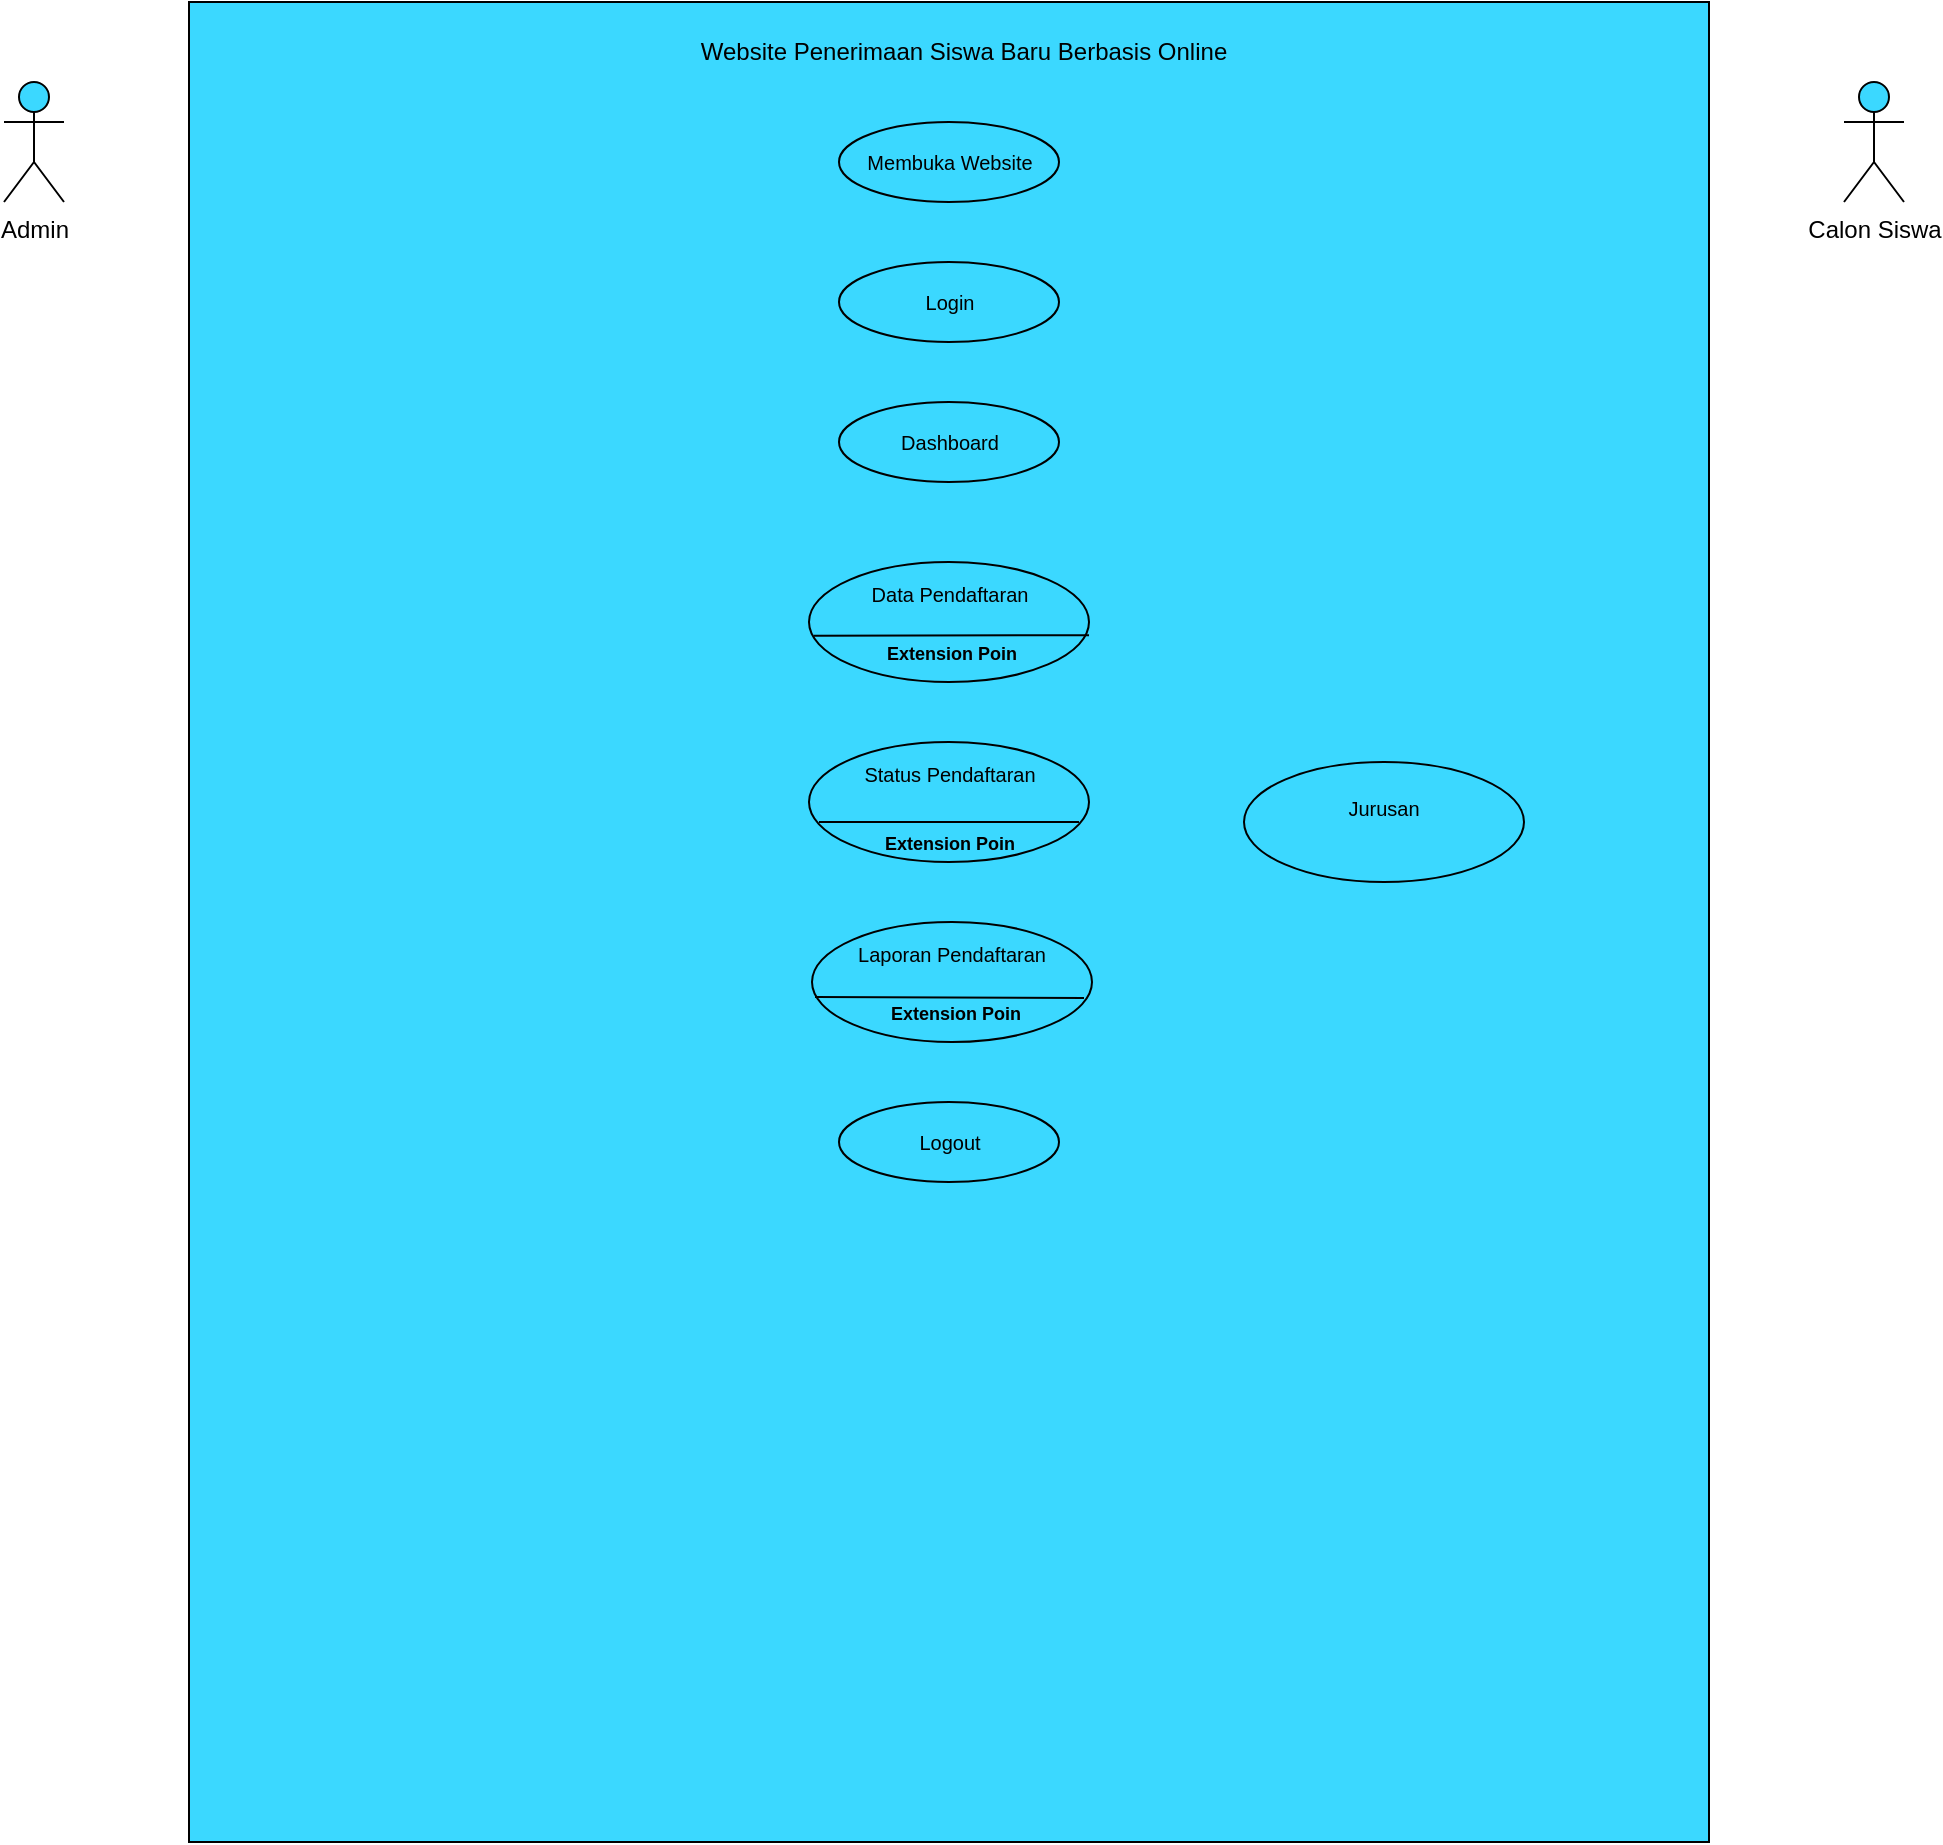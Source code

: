 <mxfile version="20.0.4" type="github">
  <diagram id="xzFoUq4s8zxth7CcR7iU" name="Page-1">
    <mxGraphModel dx="1422" dy="754" grid="1" gridSize="10" guides="1" tooltips="1" connect="1" arrows="1" fold="1" page="1" pageScale="1" pageWidth="827" pageHeight="1169" math="0" shadow="0">
      <root>
        <mxCell id="0" />
        <mxCell id="1" parent="0" />
        <mxCell id="H82SIsyJsCoQ4RJKaOSr-1" value="Admin" style="shape=umlActor;verticalLabelPosition=bottom;verticalAlign=top;html=1;outlineConnect=0;fillColor=#3BD8FF;" parent="1" vertex="1">
          <mxGeometry x="150" y="150" width="30" height="60" as="geometry" />
        </mxCell>
        <mxCell id="H82SIsyJsCoQ4RJKaOSr-2" value="Calon Siswa" style="shape=umlActor;verticalLabelPosition=bottom;verticalAlign=top;html=1;outlineConnect=0;fillColor=#3BD8FF;" parent="1" vertex="1">
          <mxGeometry x="1070" y="150" width="30" height="60" as="geometry" />
        </mxCell>
        <mxCell id="H82SIsyJsCoQ4RJKaOSr-4" value="" style="rounded=0;whiteSpace=wrap;html=1;strokeColor=#000000;fillColor=#3BD8FF;" parent="1" vertex="1">
          <mxGeometry x="242.5" y="110" width="760" height="920" as="geometry" />
        </mxCell>
        <mxCell id="H82SIsyJsCoQ4RJKaOSr-5" value="Website Penerimaan Siswa Baru Berbasis Online" style="text;html=1;strokeColor=none;fillColor=none;align=center;verticalAlign=middle;whiteSpace=wrap;rounded=0;" parent="1" vertex="1">
          <mxGeometry x="440" y="120" width="380" height="30" as="geometry" />
        </mxCell>
        <mxCell id="H82SIsyJsCoQ4RJKaOSr-6" value="&lt;font style=&quot;font-size: 10px;&quot;&gt;Membuka Website&lt;/font&gt;" style="ellipse;whiteSpace=wrap;html=1;align=center;newEdgeStyle={&quot;edgeStyle&quot;:&quot;entityRelationEdgeStyle&quot;,&quot;startArrow&quot;:&quot;none&quot;,&quot;endArrow&quot;:&quot;none&quot;,&quot;segment&quot;:10,&quot;curved&quot;:1};treeFolding=1;treeMoving=1;strokeColor=#000000;fillColor=#3BD8FF;" parent="1" vertex="1">
          <mxGeometry x="567.5" y="170" width="110" height="40" as="geometry" />
        </mxCell>
        <mxCell id="H82SIsyJsCoQ4RJKaOSr-7" value="&lt;font style=&quot;font-size: 10px;&quot;&gt;Login&lt;/font&gt;" style="ellipse;whiteSpace=wrap;html=1;align=center;newEdgeStyle={&quot;edgeStyle&quot;:&quot;entityRelationEdgeStyle&quot;,&quot;startArrow&quot;:&quot;none&quot;,&quot;endArrow&quot;:&quot;none&quot;,&quot;segment&quot;:10,&quot;curved&quot;:1};treeFolding=1;treeMoving=1;strokeColor=#000000;fillColor=#3BD8FF;" parent="1" vertex="1">
          <mxGeometry x="567.5" y="240" width="110" height="40" as="geometry" />
        </mxCell>
        <mxCell id="H82SIsyJsCoQ4RJKaOSr-8" value="&lt;font style=&quot;font-size: 10px;&quot;&gt;Dashboard&lt;/font&gt;" style="ellipse;whiteSpace=wrap;html=1;align=center;newEdgeStyle={&quot;edgeStyle&quot;:&quot;entityRelationEdgeStyle&quot;,&quot;startArrow&quot;:&quot;none&quot;,&quot;endArrow&quot;:&quot;none&quot;,&quot;segment&quot;:10,&quot;curved&quot;:1};treeFolding=1;treeMoving=1;strokeColor=#000000;fillColor=#3BD8FF;" parent="1" vertex="1">
          <mxGeometry x="567.5" y="310" width="110" height="40" as="geometry" />
        </mxCell>
        <mxCell id="H82SIsyJsCoQ4RJKaOSr-9" value="&lt;font style=&quot;font-size: 10px;&quot;&gt;Data Pendaftaran&lt;br&gt;&lt;br&gt;&lt;br&gt;&lt;/font&gt;" style="ellipse;whiteSpace=wrap;html=1;align=center;newEdgeStyle={&quot;edgeStyle&quot;:&quot;entityRelationEdgeStyle&quot;,&quot;startArrow&quot;:&quot;none&quot;,&quot;endArrow&quot;:&quot;none&quot;,&quot;segment&quot;:10,&quot;curved&quot;:1};treeFolding=1;treeMoving=1;strokeColor=#000000;fillColor=#3BD8FF;" parent="1" vertex="1">
          <mxGeometry x="552.5" y="390" width="140" height="60" as="geometry" />
        </mxCell>
        <mxCell id="H82SIsyJsCoQ4RJKaOSr-12" value="&lt;span style=&quot;font-size: 10px;&quot;&gt;Logout&lt;/span&gt;" style="ellipse;whiteSpace=wrap;html=1;align=center;newEdgeStyle={&quot;edgeStyle&quot;:&quot;entityRelationEdgeStyle&quot;,&quot;startArrow&quot;:&quot;none&quot;,&quot;endArrow&quot;:&quot;none&quot;,&quot;segment&quot;:10,&quot;curved&quot;:1};treeFolding=1;treeMoving=1;strokeColor=#000000;fillColor=#3BD8FF;" parent="1" vertex="1">
          <mxGeometry x="567.5" y="660" width="110" height="40" as="geometry" />
        </mxCell>
        <mxCell id="H82SIsyJsCoQ4RJKaOSr-15" value="" style="endArrow=none;html=1;rounded=0;fontSize=10;exitX=0.017;exitY=0.615;exitDx=0;exitDy=0;exitPerimeter=0;entryX=1;entryY=0.61;entryDx=0;entryDy=0;entryPerimeter=0;" parent="1" source="H82SIsyJsCoQ4RJKaOSr-9" target="H82SIsyJsCoQ4RJKaOSr-9" edge="1">
          <mxGeometry width="50" height="50" relative="1" as="geometry">
            <mxPoint x="760" y="386" as="sourcePoint" />
            <mxPoint x="940" y="375" as="targetPoint" />
          </mxGeometry>
        </mxCell>
        <mxCell id="H82SIsyJsCoQ4RJKaOSr-16" value="&lt;b&gt;&lt;font style=&quot;font-size: 9px;&quot;&gt;Extension Poin&lt;/font&gt;&lt;/b&gt;" style="text;html=1;strokeColor=none;fillColor=none;align=center;verticalAlign=middle;whiteSpace=wrap;rounded=0;fontSize=10;" parent="1" vertex="1">
          <mxGeometry x="554" y="420" width="140" height="30" as="geometry" />
        </mxCell>
        <mxCell id="b-vWbvSDfBjsvnJ0sOcm-1" value="&lt;font style=&quot;font-size: 10px;&quot;&gt;Status Pendaftaran&lt;br&gt;&lt;br&gt;&lt;br&gt;&lt;/font&gt;" style="ellipse;whiteSpace=wrap;html=1;align=center;newEdgeStyle={&quot;edgeStyle&quot;:&quot;entityRelationEdgeStyle&quot;,&quot;startArrow&quot;:&quot;none&quot;,&quot;endArrow&quot;:&quot;none&quot;,&quot;segment&quot;:10,&quot;curved&quot;:1};treeFolding=1;treeMoving=1;strokeColor=#000000;fillColor=#3BD8FF;" vertex="1" parent="1">
          <mxGeometry x="552.5" y="480" width="140" height="60" as="geometry" />
        </mxCell>
        <mxCell id="b-vWbvSDfBjsvnJ0sOcm-4" value="" style="endArrow=none;html=1;rounded=0;" edge="1" parent="1">
          <mxGeometry width="50" height="50" relative="1" as="geometry">
            <mxPoint x="557.5" y="520" as="sourcePoint" />
            <mxPoint x="687.5" y="520" as="targetPoint" />
          </mxGeometry>
        </mxCell>
        <mxCell id="b-vWbvSDfBjsvnJ0sOcm-5" value="&lt;b&gt;&lt;font style=&quot;font-size: 9px;&quot;&gt;Extension Poin&lt;/font&gt;&lt;/b&gt;" style="text;html=1;strokeColor=none;fillColor=none;align=center;verticalAlign=middle;whiteSpace=wrap;rounded=0;fontSize=10;" vertex="1" parent="1">
          <mxGeometry x="552.5" y="510" width="140" height="40" as="geometry" />
        </mxCell>
        <mxCell id="b-vWbvSDfBjsvnJ0sOcm-11" value="&lt;font style=&quot;font-size: 10px;&quot;&gt;Laporan Pendaftaran&lt;br&gt;&lt;br&gt;&lt;br&gt;&lt;/font&gt;" style="ellipse;whiteSpace=wrap;html=1;align=center;newEdgeStyle={&quot;edgeStyle&quot;:&quot;entityRelationEdgeStyle&quot;,&quot;startArrow&quot;:&quot;none&quot;,&quot;endArrow&quot;:&quot;none&quot;,&quot;segment&quot;:10,&quot;curved&quot;:1};treeFolding=1;treeMoving=1;strokeColor=#000000;fillColor=#3BD8FF;" vertex="1" parent="1">
          <mxGeometry x="554" y="570" width="140" height="60" as="geometry" />
        </mxCell>
        <mxCell id="b-vWbvSDfBjsvnJ0sOcm-12" value="&lt;b&gt;&lt;font style=&quot;font-size: 9px;&quot;&gt;Extension Poin&lt;/font&gt;&lt;/b&gt;" style="text;html=1;strokeColor=none;fillColor=none;align=center;verticalAlign=middle;whiteSpace=wrap;rounded=0;fontSize=10;" vertex="1" parent="1">
          <mxGeometry x="555.5" y="600" width="140" height="30" as="geometry" />
        </mxCell>
        <mxCell id="b-vWbvSDfBjsvnJ0sOcm-13" value="" style="endArrow=none;html=1;rounded=0;exitX=0;exitY=0.25;exitDx=0;exitDy=0;" edge="1" parent="1" source="b-vWbvSDfBjsvnJ0sOcm-12">
          <mxGeometry width="50" height="50" relative="1" as="geometry">
            <mxPoint x="555.5" y="610" as="sourcePoint" />
            <mxPoint x="690" y="608" as="targetPoint" />
          </mxGeometry>
        </mxCell>
        <mxCell id="b-vWbvSDfBjsvnJ0sOcm-14" value="&lt;font style=&quot;font-size: 10px;&quot;&gt;Jurusan&lt;br&gt;&lt;br&gt;&lt;/font&gt;" style="ellipse;whiteSpace=wrap;html=1;align=center;newEdgeStyle={&quot;edgeStyle&quot;:&quot;entityRelationEdgeStyle&quot;,&quot;startArrow&quot;:&quot;none&quot;,&quot;endArrow&quot;:&quot;none&quot;,&quot;segment&quot;:10,&quot;curved&quot;:1};treeFolding=1;treeMoving=1;strokeColor=#000000;fillColor=#3BD8FF;" vertex="1" parent="1">
          <mxGeometry x="770" y="490" width="140" height="60" as="geometry" />
        </mxCell>
      </root>
    </mxGraphModel>
  </diagram>
</mxfile>
